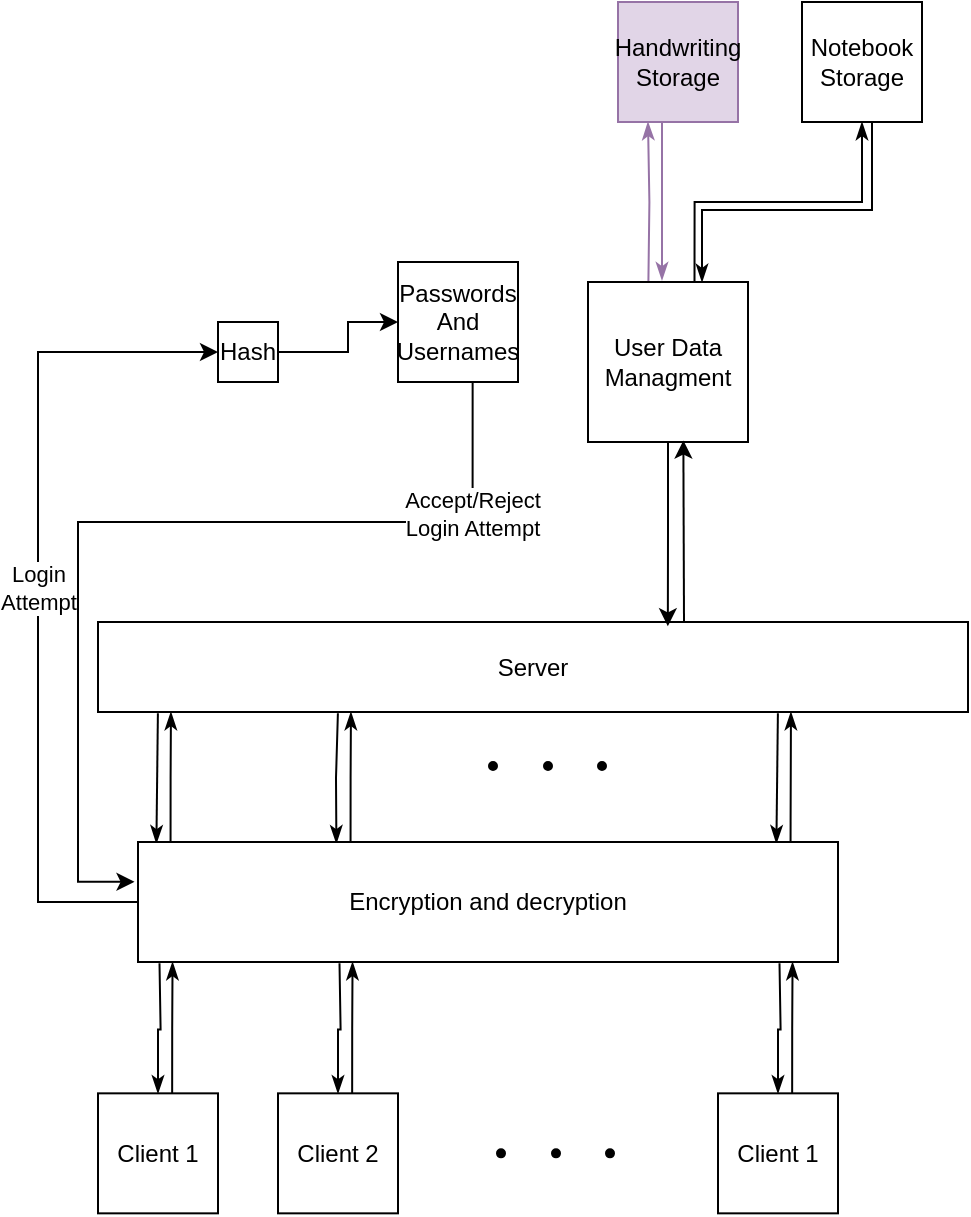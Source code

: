 <mxfile version="15.9.1" type="device" pages="2"><diagram id="YfunPbiFMvki_H-HcnQt" name="Page-1"><mxGraphModel dx="1088" dy="1833" grid="1" gridSize="10" guides="1" tooltips="1" connect="1" arrows="1" fold="1" page="1" pageScale="1" pageWidth="850" pageHeight="1100" math="0" shadow="0"><root><mxCell id="0"/><mxCell id="1" parent="0"/><mxCell id="hKja0txefUQdUSoTmrt6-5" style="edgeStyle=orthogonalEdgeStyle;orthogonalLoop=1;jettySize=auto;html=1;exitX=0.75;exitY=0;exitDx=0;exitDy=0;startArrow=none;startFill=0;rounded=0;strokeWidth=1;endArrow=classicThin;endFill=1;entryX=0.5;entryY=1;entryDx=0;entryDy=0;" parent="1" edge="1"><mxGeometry relative="1" as="geometry"><mxPoint x="522" y="-50" as="targetPoint"/><mxPoint x="438.25" y="30" as="sourcePoint"/><Array as="points"><mxPoint x="438" y="-10"/><mxPoint x="522" y="-10"/></Array></mxGeometry></mxCell><mxCell id="hKja0txefUQdUSoTmrt6-9" style="edgeStyle=orthogonalEdgeStyle;rounded=0;orthogonalLoop=1;jettySize=auto;html=1;exitX=0.697;exitY=0.001;exitDx=0;exitDy=0;startArrow=none;startFill=0;endArrow=classicThin;endFill=1;strokeWidth=1;entryX=0.25;entryY=1;entryDx=0;entryDy=0;exitPerimeter=0;labelBorderColor=none;fillColor=#e1d5e7;strokeColor=#9673a6;" parent="1" target="hKja0txefUQdUSoTmrt6-11" edge="1"><mxGeometry relative="1" as="geometry"><mxPoint x="132" y="-50" as="targetPoint"/><Array as="points"/><mxPoint x="415.195" y="30.045" as="sourcePoint"/></mxGeometry></mxCell><mxCell id="hKja0txefUQdUSoTmrt6-3" value="Server" style="whiteSpace=wrap;html=1;" parent="1" vertex="1"><mxGeometry x="140" y="200" width="435" height="45" as="geometry"/></mxCell><mxCell id="hKja0txefUQdUSoTmrt6-7" style="edgeStyle=orthogonalEdgeStyle;rounded=0;orthogonalLoop=1;jettySize=auto;html=1;exitX=0.5;exitY=1;exitDx=0;exitDy=0;startArrow=none;startFill=0;endArrow=classicThin;endFill=1;strokeWidth=1;" parent="1" edge="1"><mxGeometry relative="1" as="geometry"><mxPoint x="442" y="30.0" as="targetPoint"/><mxPoint x="522" y="-50" as="sourcePoint"/><Array as="points"><mxPoint x="527" y="-50"/><mxPoint x="527" y="-6"/><mxPoint x="442" y="-6"/></Array></mxGeometry></mxCell><mxCell id="hKja0txefUQdUSoTmrt6-13" style="edgeStyle=orthogonalEdgeStyle;rounded=0;orthogonalLoop=1;jettySize=auto;html=1;exitX=0.5;exitY=1;exitDx=0;exitDy=0;startArrow=none;startFill=0;endArrow=classicThin;endFill=1;strokeWidth=1;entryX=0.712;entryY=-0.02;entryDx=0;entryDy=0;entryPerimeter=0;labelBorderColor=none;fillColor=#e1d5e7;strokeColor=#9673a6;" parent="1" source="hKja0txefUQdUSoTmrt6-11" edge="1"><mxGeometry relative="1" as="geometry"><mxPoint x="421.72" y="29.1" as="targetPoint"/><Array as="points"><mxPoint x="422" y="-50"/><mxPoint x="422" y="29"/></Array></mxGeometry></mxCell><mxCell id="hKja0txefUQdUSoTmrt6-11" value="Handwriting Storage" style="whiteSpace=wrap;html=1;aspect=fixed;labelBorderColor=none;fillColor=#e1d5e7;strokeColor=#9673a6;" parent="1" vertex="1"><mxGeometry x="400" y="-110" width="60" height="60" as="geometry"/></mxCell><mxCell id="hKja0txefUQdUSoTmrt6-12" value="Notebook Storage" style="whiteSpace=wrap;html=1;aspect=fixed;" parent="1" vertex="1"><mxGeometry x="492" y="-110" width="60" height="60" as="geometry"/></mxCell><mxCell id="hKja0txefUQdUSoTmrt6-27" style="edgeStyle=orthogonalEdgeStyle;rounded=0;orthogonalLoop=1;jettySize=auto;html=1;exitX=0.618;exitY=0.003;exitDx=0;exitDy=0;labelBackgroundColor=#A235BD;labelBorderColor=none;startArrow=none;startFill=0;endArrow=classicThin;endFill=1;strokeWidth=1;entryX=0.265;entryY=0.985;entryDx=0;entryDy=0;entryPerimeter=0;exitPerimeter=0;" parent="1" source="hKja0txefUQdUSoTmrt6-25" edge="1"><mxGeometry relative="1" as="geometry"><mxPoint x="177.275" y="369.995" as="targetPoint"/></mxGeometry></mxCell><mxCell id="hKja0txefUQdUSoTmrt6-25" value="Client 1" style="whiteSpace=wrap;html=1;aspect=fixed;" parent="1" vertex="1"><mxGeometry x="140" y="435.67" width="60" height="60" as="geometry"/></mxCell><mxCell id="hKja0txefUQdUSoTmrt6-28" style="edgeStyle=orthogonalEdgeStyle;rounded=0;orthogonalLoop=1;jettySize=auto;html=1;exitX=0.25;exitY=1;exitDx=0;exitDy=0;entryX=0.5;entryY=0;entryDx=0;entryDy=0;labelBackgroundColor=#A235BD;labelBorderColor=none;startArrow=none;startFill=0;endArrow=classicThin;endFill=1;strokeWidth=1;" parent="1" target="hKja0txefUQdUSoTmrt6-30" edge="1"><mxGeometry relative="1" as="geometry"><mxPoint x="260.75" y="370.67" as="sourcePoint"/></mxGeometry></mxCell><mxCell id="hKja0txefUQdUSoTmrt6-29" style="edgeStyle=orthogonalEdgeStyle;rounded=0;orthogonalLoop=1;jettySize=auto;html=1;exitX=0.618;exitY=0.003;exitDx=0;exitDy=0;labelBackgroundColor=#A235BD;labelBorderColor=none;startArrow=none;startFill=0;endArrow=classicThin;endFill=1;strokeWidth=1;entryX=0.265;entryY=0.985;entryDx=0;entryDy=0;entryPerimeter=0;exitPerimeter=0;" parent="1" source="hKja0txefUQdUSoTmrt6-30" edge="1"><mxGeometry relative="1" as="geometry"><mxPoint x="267.275" y="369.995" as="targetPoint"/></mxGeometry></mxCell><mxCell id="hKja0txefUQdUSoTmrt6-30" value="Client 2&lt;span style=&quot;color: rgba(0 , 0 , 0 , 0) ; font-family: monospace ; font-size: 0px&quot;&gt;%3CmxGraphModel%3E%3Croot%3E%3CmxCell%20id%3D%220%22%2F%3E%3CmxCell%20id%3D%221%22%20parent%3D%220%22%2F%3E%3CmxCell%20id%3D%222%22%20style%3D%22edgeStyle%3DorthogonalEdgeStyle%3Brounded%3D0%3BorthogonalLoop%3D1%3BjettySize%3Dauto%3Bhtml%3D1%3BexitX%3D0.25%3BexitY%3D1%3BexitDx%3D0%3BexitDy%3D0%3BentryX%3D0.5%3BentryY%3D0%3BentryDx%3D0%3BentryDy%3D0%3BlabelBackgroundColor%3D%23A235BD%3BlabelBorderColor%3Dnone%3BstartArrow%3Dnone%3BstartFill%3D0%3BendArrow%3DclassicThin%3BendFill%3D1%3BstrokeWidth%3D1%3B%22%20edge%3D%221%22%20target%3D%224%22%20parent%3D%221%22%3E%3CmxGeometry%20relative%3D%221%22%20as%3D%22geometry%22%3E%3CmxPoint%20x%3D%22200.75%22%20y%3D%22245%22%20as%3D%22sourcePoint%22%2F%3E%3C%2FmxGeometry%3E%3C%2FmxCell%3E%3CmxCell%20id%3D%223%22%20style%3D%22edgeStyle%3DorthogonalEdgeStyle%3Brounded%3D0%3BorthogonalLoop%3D1%3BjettySize%3Dauto%3Bhtml%3D1%3BexitX%3D0.618%3BexitY%3D0.003%3BexitDx%3D0%3BexitDy%3D0%3BlabelBackgroundColor%3D%23A235BD%3BlabelBorderColor%3Dnone%3BstartArrow%3Dnone%3BstartFill%3D0%3BendArrow%3DclassicThin%3BendFill%3D1%3BstrokeWidth%3D1%3BentryX%3D0.265%3BentryY%3D0.985%3BentryDx%3D0%3BentryDy%3D0%3BentryPerimeter%3D0%3BexitPerimeter%3D0%3B%22%20edge%3D%221%22%20source%3D%224%22%20parent%3D%221%22%3E%3CmxGeometry%20relative%3D%221%22%20as%3D%22geometry%22%3E%3CmxPoint%20x%3D%22207.275%22%20y%3D%22244.325%22%20as%3D%22targetPoint%22%2F%3E%3C%2FmxGeometry%3E%3C%2FmxCell%3E%3CmxCell%20id%3D%224%22%20value%3D%22Client%201%22%20style%3D%22whiteSpace%3Dwrap%3Bhtml%3D1%3Baspect%3Dfixed%3B%22%20vertex%3D%221%22%20parent%3D%221%22%3E%3CmxGeometry%20x%3D%22170%22%20y%3D%22310%22%20width%3D%2260%22%20height%3D%2260%22%20as%3D%22geometry%22%2F%3E%3C%2FmxCell%3E%3C%2Froot%3E%3C%2FmxGraphModel%3E&lt;/span&gt;" style="whiteSpace=wrap;html=1;aspect=fixed;" parent="1" vertex="1"><mxGeometry x="230" y="435.67" width="60" height="60" as="geometry"/></mxCell><mxCell id="hKja0txefUQdUSoTmrt6-31" style="edgeStyle=orthogonalEdgeStyle;rounded=0;orthogonalLoop=1;jettySize=auto;html=1;exitX=0.25;exitY=1;exitDx=0;exitDy=0;entryX=0.5;entryY=0;entryDx=0;entryDy=0;labelBackgroundColor=#A235BD;labelBorderColor=none;startArrow=none;startFill=0;endArrow=classicThin;endFill=1;strokeWidth=1;" parent="1" target="hKja0txefUQdUSoTmrt6-33" edge="1"><mxGeometry relative="1" as="geometry"><mxPoint x="480.75" y="370.67" as="sourcePoint"/></mxGeometry></mxCell><mxCell id="hKja0txefUQdUSoTmrt6-32" style="edgeStyle=orthogonalEdgeStyle;rounded=0;orthogonalLoop=1;jettySize=auto;html=1;exitX=0.618;exitY=0.003;exitDx=0;exitDy=0;labelBackgroundColor=#A235BD;labelBorderColor=none;startArrow=none;startFill=0;endArrow=classicThin;endFill=1;strokeWidth=1;entryX=0.265;entryY=0.985;entryDx=0;entryDy=0;entryPerimeter=0;exitPerimeter=0;" parent="1" source="hKja0txefUQdUSoTmrt6-33" edge="1"><mxGeometry relative="1" as="geometry"><mxPoint x="487.275" y="369.995" as="targetPoint"/></mxGeometry></mxCell><mxCell id="hKja0txefUQdUSoTmrt6-33" value="Client 1" style="whiteSpace=wrap;html=1;aspect=fixed;" parent="1" vertex="1"><mxGeometry x="450" y="435.67" width="60" height="60" as="geometry"/></mxCell><mxCell id="hKja0txefUQdUSoTmrt6-34" value="" style="ellipse;whiteSpace=wrap;html=1;aspect=fixed;labelBackgroundColor=#A235BD;labelBorderColor=none;fillColor=#000000;" parent="1" vertex="1"><mxGeometry x="339.5" y="463.67" width="4" height="4" as="geometry"/></mxCell><mxCell id="hKja0txefUQdUSoTmrt6-35" value="" style="ellipse;whiteSpace=wrap;html=1;aspect=fixed;labelBackgroundColor=#A235BD;labelBorderColor=none;fillColor=#000000;" parent="1" vertex="1"><mxGeometry x="367" y="463.67" width="4" height="4" as="geometry"/></mxCell><mxCell id="hKja0txefUQdUSoTmrt6-36" value="" style="ellipse;whiteSpace=wrap;html=1;aspect=fixed;labelBackgroundColor=#A235BD;labelBorderColor=none;fillColor=#000000;" parent="1" vertex="1"><mxGeometry x="394" y="463.67" width="4" height="4" as="geometry"/></mxCell><mxCell id="hKja0txefUQdUSoTmrt6-26" value="" style="edgeStyle=orthogonalEdgeStyle;rounded=0;orthogonalLoop=1;jettySize=auto;html=1;exitX=0.25;exitY=1;exitDx=0;exitDy=0;entryX=0.5;entryY=0;entryDx=0;entryDy=0;labelBackgroundColor=default;labelBorderColor=none;startArrow=none;startFill=0;endArrow=classicThin;endFill=1;strokeWidth=1;verticalAlign=middle;" parent="1" target="hKja0txefUQdUSoTmrt6-25" edge="1"><mxGeometry relative="1" as="geometry"><mxPoint x="170.75" y="370.67" as="sourcePoint"/></mxGeometry></mxCell><mxCell id="2LoZlsakIHh0A09izAMO-2" style="edgeStyle=orthogonalEdgeStyle;rounded=0;orthogonalLoop=1;jettySize=auto;html=1;exitX=0.618;exitY=0.003;exitDx=0;exitDy=0;labelBackgroundColor=#A235BD;labelBorderColor=none;startArrow=none;startFill=0;endArrow=classicThin;endFill=1;strokeWidth=1;entryX=0.265;entryY=0.985;entryDx=0;entryDy=0;entryPerimeter=0;exitPerimeter=0;" edge="1" parent="1"><mxGeometry relative="1" as="geometry"><mxPoint x="176.475" y="244.995" as="targetPoint"/><mxPoint x="176.28" y="310.85" as="sourcePoint"/><Array as="points"><mxPoint x="176" y="278"/></Array></mxGeometry></mxCell><mxCell id="2LoZlsakIHh0A09izAMO-3" style="edgeStyle=orthogonalEdgeStyle;rounded=0;orthogonalLoop=1;jettySize=auto;html=1;exitX=0.25;exitY=1;exitDx=0;exitDy=0;entryX=0.5;entryY=0;entryDx=0;entryDy=0;labelBackgroundColor=#A235BD;labelBorderColor=none;startArrow=none;startFill=0;endArrow=classicThin;endFill=1;strokeWidth=1;" edge="1" parent="1"><mxGeometry relative="1" as="geometry"><mxPoint x="259.95" y="245.67" as="sourcePoint"/><mxPoint x="259.2" y="310.67" as="targetPoint"/><Array as="points"><mxPoint x="259" y="246"/><mxPoint x="259" y="278"/></Array></mxGeometry></mxCell><mxCell id="2LoZlsakIHh0A09izAMO-4" style="edgeStyle=orthogonalEdgeStyle;rounded=0;orthogonalLoop=1;jettySize=auto;html=1;exitX=0.618;exitY=0.003;exitDx=0;exitDy=0;labelBackgroundColor=#A235BD;labelBorderColor=none;startArrow=none;startFill=0;endArrow=classicThin;endFill=1;strokeWidth=1;entryX=0.265;entryY=0.985;entryDx=0;entryDy=0;entryPerimeter=0;exitPerimeter=0;" edge="1" parent="1"><mxGeometry relative="1" as="geometry"><mxPoint x="266.475" y="244.995" as="targetPoint"/><mxPoint x="266.28" y="310.85" as="sourcePoint"/><Array as="points"><mxPoint x="266" y="278"/></Array></mxGeometry></mxCell><mxCell id="2LoZlsakIHh0A09izAMO-5" style="edgeStyle=orthogonalEdgeStyle;rounded=0;orthogonalLoop=1;jettySize=auto;html=1;exitX=0.25;exitY=1;exitDx=0;exitDy=0;entryX=0.5;entryY=0;entryDx=0;entryDy=0;labelBackgroundColor=#A235BD;labelBorderColor=none;startArrow=none;startFill=0;endArrow=classicThin;endFill=1;strokeWidth=1;" edge="1" parent="1"><mxGeometry relative="1" as="geometry"><mxPoint x="479.95" y="245.67" as="sourcePoint"/><mxPoint x="479.2" y="310.67" as="targetPoint"/><Array as="points"><mxPoint x="479" y="246"/></Array></mxGeometry></mxCell><mxCell id="2LoZlsakIHh0A09izAMO-6" style="edgeStyle=orthogonalEdgeStyle;rounded=0;orthogonalLoop=1;jettySize=auto;html=1;exitX=0.618;exitY=0.003;exitDx=0;exitDy=0;labelBackgroundColor=#A235BD;labelBorderColor=none;startArrow=none;startFill=0;endArrow=classicThin;endFill=1;strokeWidth=1;entryX=0.265;entryY=0.985;entryDx=0;entryDy=0;entryPerimeter=0;exitPerimeter=0;" edge="1" parent="1"><mxGeometry relative="1" as="geometry"><mxPoint x="486.475" y="244.995" as="targetPoint"/><mxPoint x="486.28" y="310.85" as="sourcePoint"/><Array as="points"><mxPoint x="486" y="300"/><mxPoint x="486" y="300"/></Array></mxGeometry></mxCell><mxCell id="2LoZlsakIHh0A09izAMO-7" value="" style="edgeStyle=orthogonalEdgeStyle;rounded=0;orthogonalLoop=1;jettySize=auto;html=1;exitX=0.25;exitY=1;exitDx=0;exitDy=0;entryX=0.5;entryY=0;entryDx=0;entryDy=0;labelBackgroundColor=default;labelBorderColor=none;startArrow=none;startFill=0;endArrow=classicThin;endFill=1;strokeWidth=1;verticalAlign=middle;" edge="1" parent="1"><mxGeometry relative="1" as="geometry"><mxPoint x="169.95" y="245.67" as="sourcePoint"/><mxPoint x="169.2" y="310.67" as="targetPoint"/><Array as="points"><mxPoint x="169" y="246"/><mxPoint x="169" y="311"/></Array></mxGeometry></mxCell><mxCell id="2LoZlsakIHh0A09izAMO-25" value="Login&lt;br&gt;Attempt" style="edgeStyle=orthogonalEdgeStyle;rounded=0;orthogonalLoop=1;jettySize=auto;html=1;entryX=0;entryY=0.5;entryDx=0;entryDy=0;" edge="1" parent="1" source="2LoZlsakIHh0A09izAMO-8" target="2LoZlsakIHh0A09izAMO-19"><mxGeometry relative="1" as="geometry"><Array as="points"><mxPoint x="110" y="340"/><mxPoint x="110" y="65"/></Array></mxGeometry></mxCell><mxCell id="2LoZlsakIHh0A09izAMO-8" value="Encryption and decryption" style="rounded=0;whiteSpace=wrap;html=1;" vertex="1" parent="1"><mxGeometry x="160" y="310" width="350" height="60" as="geometry"/></mxCell><mxCell id="2LoZlsakIHh0A09izAMO-9" value="" style="ellipse;whiteSpace=wrap;html=1;aspect=fixed;labelBackgroundColor=#A235BD;labelBorderColor=none;fillColor=#000000;" vertex="1" parent="1"><mxGeometry x="335.5" y="270" width="4" height="4" as="geometry"/></mxCell><mxCell id="2LoZlsakIHh0A09izAMO-10" value="" style="ellipse;whiteSpace=wrap;html=1;aspect=fixed;labelBackgroundColor=#A235BD;labelBorderColor=none;fillColor=#000000;" vertex="1" parent="1"><mxGeometry x="363" y="270" width="4" height="4" as="geometry"/></mxCell><mxCell id="2LoZlsakIHh0A09izAMO-11" value="" style="ellipse;whiteSpace=wrap;html=1;aspect=fixed;labelBackgroundColor=#A235BD;labelBorderColor=none;fillColor=#000000;" vertex="1" parent="1"><mxGeometry x="390" y="270" width="4" height="4" as="geometry"/></mxCell><mxCell id="2LoZlsakIHh0A09izAMO-14" style="edgeStyle=orthogonalEdgeStyle;rounded=0;orthogonalLoop=1;jettySize=auto;html=1;entryX=0.655;entryY=0.048;entryDx=0;entryDy=0;entryPerimeter=0;" edge="1" parent="1" source="2LoZlsakIHh0A09izAMO-12" target="hKja0txefUQdUSoTmrt6-3"><mxGeometry relative="1" as="geometry"/></mxCell><mxCell id="2LoZlsakIHh0A09izAMO-12" value="User Data Managment" style="whiteSpace=wrap;html=1;aspect=fixed;" vertex="1" parent="1"><mxGeometry x="385" y="30" width="80" height="80" as="geometry"/></mxCell><mxCell id="2LoZlsakIHh0A09izAMO-23" value="Accept/Reject &lt;br&gt;Login Attempt" style="edgeStyle=orthogonalEdgeStyle;rounded=0;orthogonalLoop=1;jettySize=auto;html=1;entryX=-0.005;entryY=0.332;entryDx=0;entryDy=0;exitX=0.622;exitY=1.006;exitDx=0;exitDy=0;exitPerimeter=0;entryPerimeter=0;" edge="1" parent="1" source="2LoZlsakIHh0A09izAMO-13" target="2LoZlsakIHh0A09izAMO-8"><mxGeometry x="-0.725" relative="1" as="geometry"><Array as="points"><mxPoint x="327" y="150"/><mxPoint x="130" y="150"/><mxPoint x="130" y="330"/></Array><mxPoint as="offset"/></mxGeometry></mxCell><mxCell id="2LoZlsakIHh0A09izAMO-13" value="Passwords And Usernames" style="whiteSpace=wrap;html=1;aspect=fixed;" vertex="1" parent="1"><mxGeometry x="290" y="20" width="60" height="60" as="geometry"/></mxCell><mxCell id="2LoZlsakIHh0A09izAMO-17" value="" style="endArrow=classic;html=1;rounded=0;entryX=0.596;entryY=0.991;entryDx=0;entryDy=0;entryPerimeter=0;" edge="1" parent="1" target="2LoZlsakIHh0A09izAMO-12"><mxGeometry width="50" height="50" relative="1" as="geometry"><mxPoint x="433" y="200" as="sourcePoint"/><mxPoint x="437" y="112" as="targetPoint"/></mxGeometry></mxCell><mxCell id="2LoZlsakIHh0A09izAMO-22" style="edgeStyle=orthogonalEdgeStyle;rounded=0;orthogonalLoop=1;jettySize=auto;html=1;entryX=0;entryY=0.5;entryDx=0;entryDy=0;exitX=1;exitY=0.5;exitDx=0;exitDy=0;" edge="1" parent="1" source="2LoZlsakIHh0A09izAMO-19" target="2LoZlsakIHh0A09izAMO-13"><mxGeometry relative="1" as="geometry"><Array as="points"><mxPoint x="265" y="65"/><mxPoint x="265" y="50"/></Array></mxGeometry></mxCell><mxCell id="2LoZlsakIHh0A09izAMO-19" value="Hash" style="whiteSpace=wrap;html=1;aspect=fixed;" vertex="1" parent="1"><mxGeometry x="200" y="50" width="30" height="30" as="geometry"/></mxCell></root></mxGraphModel></diagram><diagram id="ZNvUu9JLZND1XX9EuqXQ" name="Page-2"><mxGraphModel dx="497" dy="335" grid="1" gridSize="10" guides="1" tooltips="1" connect="1" arrows="1" fold="1" page="1" pageScale="1" pageWidth="850" pageHeight="1100" math="0" shadow="0"><root><mxCell id="hytr06TBiqyAFxbqsQ8i-0"/><mxCell id="hytr06TBiqyAFxbqsQ8i-1" parent="hytr06TBiqyAFxbqsQ8i-0"/><mxCell id="H6xgildsjACQAZH4ImM7-5" value="Default Network" style="edgeStyle=orthogonalEdgeStyle;rounded=0;orthogonalLoop=1;jettySize=auto;html=1;labelBackgroundColor=default;labelBorderColor=none;fontSize=7;fontColor=default;startArrow=none;startFill=0;endArrow=classicThin;endFill=1;strokeWidth=1;entryX=0;entryY=0.5;entryDx=0;entryDy=0;" parent="hytr06TBiqyAFxbqsQ8i-1" source="H6xgildsjACQAZH4ImM7-4" target="H6xgildsjACQAZH4ImM7-7" edge="1"><mxGeometry relative="1" as="geometry"><mxPoint x="390" y="180" as="targetPoint"/></mxGeometry></mxCell><mxCell id="H6xgildsjACQAZH4ImM7-4" value="&lt;font style=&quot;font-size: 10px;&quot;&gt;Base Neural Network&lt;/font&gt;" style="ellipse;whiteSpace=wrap;html=1;aspect=fixed;labelBackgroundColor=none;labelBorderColor=none;fontSize=10;fillColor=#e1d5e7;strokeColor=#9673a6;" parent="hytr06TBiqyAFxbqsQ8i-1" vertex="1"><mxGeometry x="260" y="150" width="60" height="60" as="geometry"/></mxCell><mxCell id="H6xgildsjACQAZH4ImM7-19" value="Request A Character&amp;nbsp;&lt;br&gt;In Handwriting" style="edgeStyle=orthogonalEdgeStyle;rounded=0;sketch=0;orthogonalLoop=1;jettySize=auto;html=1;shadow=0;labelBackgroundColor=default;labelBorderColor=none;fontSize=7;fontColor=default;startArrow=none;startFill=0;endArrow=classicThin;endFill=1;strokeWidth=1;entryX=0.5;entryY=1;entryDx=0;entryDy=0;" parent="hytr06TBiqyAFxbqsQ8i-1" source="H6xgildsjACQAZH4ImM7-7" target="H6xgildsjACQAZH4ImM7-21" edge="1"><mxGeometry relative="1" as="geometry"><mxPoint x="520" y="140" as="targetPoint"/></mxGeometry></mxCell><mxCell id="H6xgildsjACQAZH4ImM7-7" value="User Specialized Network" style="ellipse;whiteSpace=wrap;html=1;aspect=fixed;labelBackgroundColor=none;labelBorderColor=none;fontSize=10;fillColor=#e1d5e7;strokeColor=#9673a6;" parent="hytr06TBiqyAFxbqsQ8i-1" vertex="1"><mxGeometry x="410" y="150" width="60" height="60" as="geometry"/></mxCell><mxCell id="H6xgildsjACQAZH4ImM7-25" value="" style="edgeStyle=orthogonalEdgeStyle;rounded=0;sketch=0;orthogonalLoop=1;jettySize=auto;html=1;shadow=0;labelBackgroundColor=default;labelBorderColor=none;fontSize=7;fontColor=default;startArrow=none;startFill=0;endArrow=classicThin;endFill=1;strokeWidth=1;" parent="hytr06TBiqyAFxbqsQ8i-1" source="H6xgildsjACQAZH4ImM7-21" target="H6xgildsjACQAZH4ImM7-24" edge="1"><mxGeometry relative="1" as="geometry"/></mxCell><mxCell id="H6xgildsjACQAZH4ImM7-21" value="User Input" style="rounded=0;whiteSpace=wrap;html=1;labelBackgroundColor=none;labelBorderColor=none;fontSize=7;fillColor=#e1d5e7;strokeColor=#9673a6;" parent="hytr06TBiqyAFxbqsQ8i-1" vertex="1"><mxGeometry x="500" y="90" width="40" height="30" as="geometry"/></mxCell><mxCell id="H6xgildsjACQAZH4ImM7-26" style="edgeStyle=orthogonalEdgeStyle;rounded=0;sketch=0;orthogonalLoop=1;jettySize=auto;html=1;entryX=0.5;entryY=0;entryDx=0;entryDy=0;shadow=0;labelBackgroundColor=default;labelBorderColor=none;fontSize=7;fontColor=default;startArrow=none;startFill=0;endArrow=classicThin;endFill=1;strokeWidth=1;" parent="hytr06TBiqyAFxbqsQ8i-1" source="H6xgildsjACQAZH4ImM7-24" target="H6xgildsjACQAZH4ImM7-7" edge="1"><mxGeometry relative="1" as="geometry"/></mxCell><mxCell id="H6xgildsjACQAZH4ImM7-24" value="Training" style="whiteSpace=wrap;html=1;rounded=0;fontSize=7;strokeColor=#9673a6;fillColor=#e1d5e7;" parent="hytr06TBiqyAFxbqsQ8i-1" vertex="1"><mxGeometry x="420" y="86.25" width="40" height="37.5" as="geometry"/></mxCell><mxCell id="j5-wMMxSNmrPlfFA6hYo-1" style="edgeStyle=orthogonalEdgeStyle;rounded=0;orthogonalLoop=1;jettySize=auto;html=1;entryX=0.5;entryY=1;entryDx=0;entryDy=0;" edge="1" parent="hytr06TBiqyAFxbqsQ8i-1" source="j5-wMMxSNmrPlfFA6hYo-0" target="H6xgildsjACQAZH4ImM7-7"><mxGeometry relative="1" as="geometry"/></mxCell><mxCell id="j5-wMMxSNmrPlfFA6hYo-0" value="Handwriting Storage" style="whiteSpace=wrap;html=1;aspect=fixed;labelBorderColor=none;fillColor=#e1d5e7;strokeColor=#9673a6;" vertex="1" parent="hytr06TBiqyAFxbqsQ8i-1"><mxGeometry x="410" y="260" width="60" height="60" as="geometry"/></mxCell><mxCell id="j5-wMMxSNmrPlfFA6hYo-2" style="edgeStyle=orthogonalEdgeStyle;rounded=0;orthogonalLoop=1;jettySize=auto;html=1;entryX=0.588;entryY=-0.012;entryDx=0;entryDy=0;exitX=0.588;exitY=0.983;exitDx=0;exitDy=0;exitPerimeter=0;entryPerimeter=0;" edge="1" parent="hytr06TBiqyAFxbqsQ8i-1" source="H6xgildsjACQAZH4ImM7-7" target="j5-wMMxSNmrPlfFA6hYo-0"><mxGeometry relative="1" as="geometry"><mxPoint x="450" y="270" as="sourcePoint"/><mxPoint x="450" y="220" as="targetPoint"/></mxGeometry></mxCell></root></mxGraphModel></diagram></mxfile>